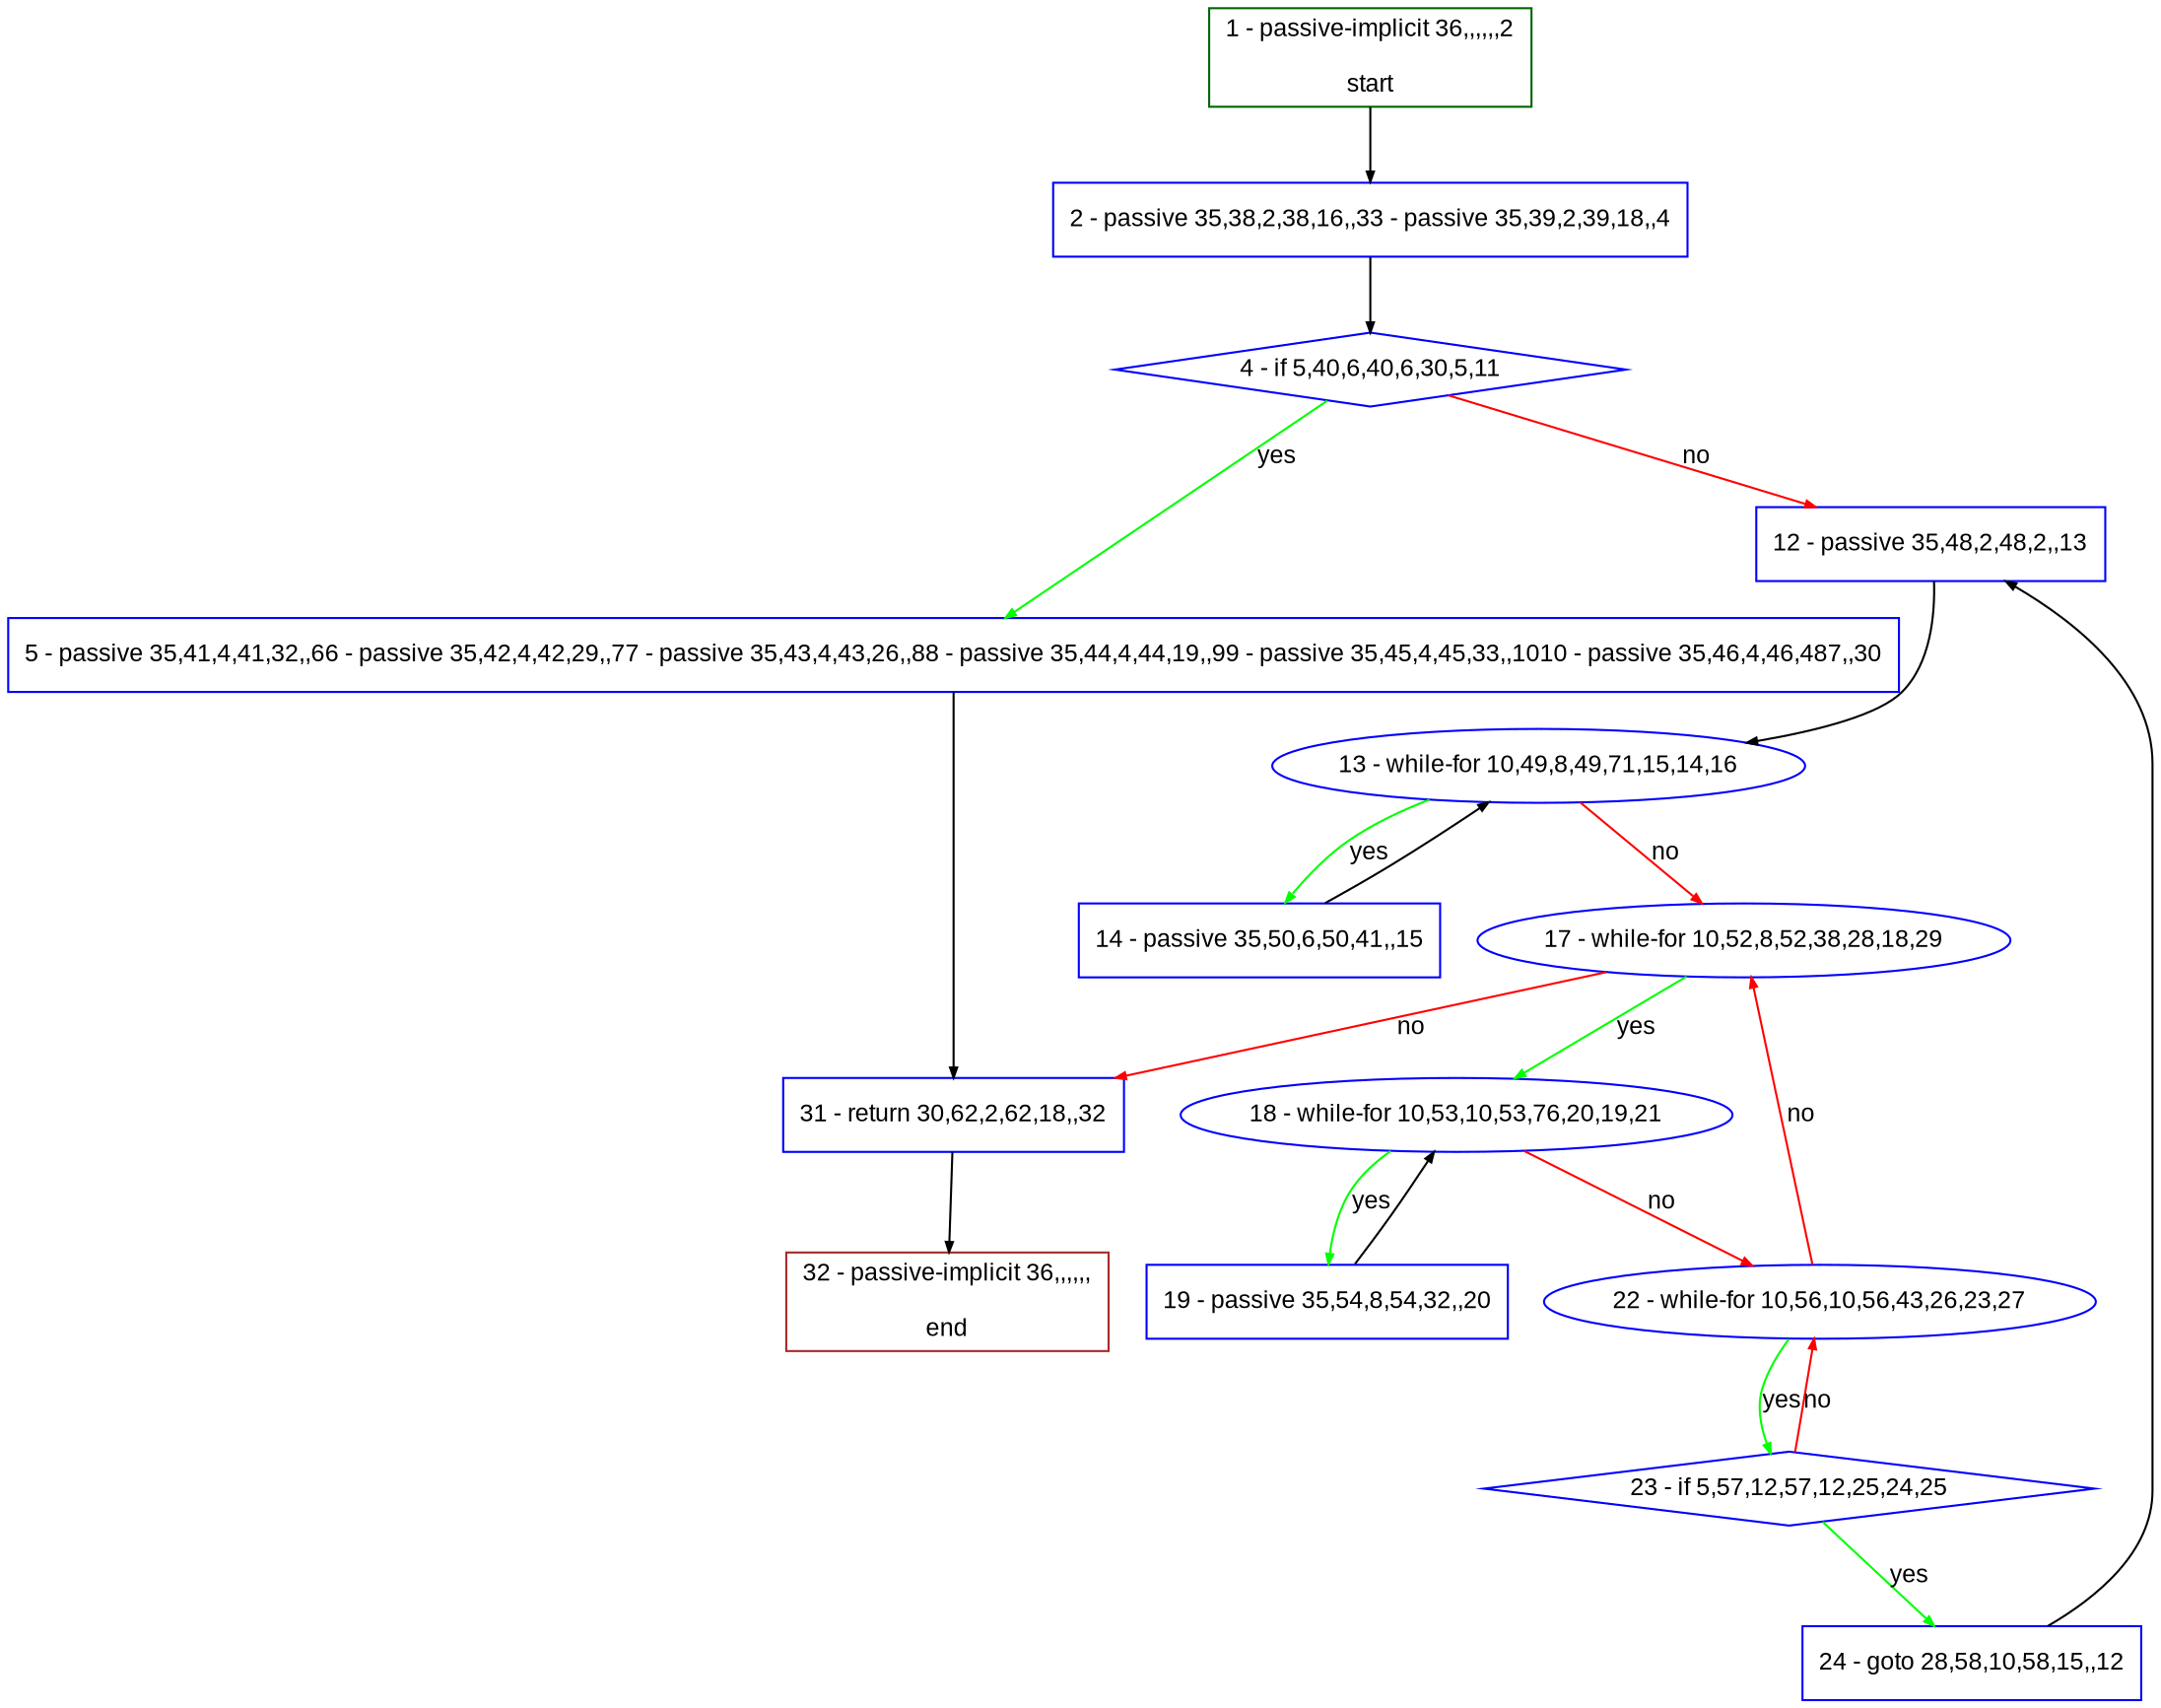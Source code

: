 digraph "" {
  graph [pack="true", label="", fontsize="12", packmode="clust", fontname="Arial", fillcolor="#FFFFCC", bgcolor="white", style="rounded,filled", compound="true"];
  node [node_initialized="no", label="", color="grey", fontsize="12", fillcolor="white", fontname="Arial", style="filled", shape="rectangle", compound="true", fixedsize="false"];
  edge [fontcolor="black", arrowhead="normal", arrowtail="none", arrowsize="0.5", ltail="", label="", color="black", fontsize="12", lhead="", fontname="Arial", dir="forward", compound="true"];
  __N1 [label="2 - passive 35,38,2,38,16,,33 - passive 35,39,2,39,18,,4", color="#0000ff", fillcolor="#ffffff", style="filled", shape="box"];
  __N2 [label="1 - passive-implicit 36,,,,,,2\n\nstart", color="#006400", fillcolor="#ffffff", style="filled", shape="box"];
  __N3 [label="4 - if 5,40,6,40,6,30,5,11", color="#0000ff", fillcolor="#ffffff", style="filled", shape="diamond"];
  __N4 [label="5 - passive 35,41,4,41,32,,66 - passive 35,42,4,42,29,,77 - passive 35,43,4,43,26,,88 - passive 35,44,4,44,19,,99 - passive 35,45,4,45,33,,1010 - passive 35,46,4,46,487,,30", color="#0000ff", fillcolor="#ffffff", style="filled", shape="box"];
  __N5 [label="12 - passive 35,48,2,48,2,,13", color="#0000ff", fillcolor="#ffffff", style="filled", shape="box"];
  __N6 [label="31 - return 30,62,2,62,18,,32", color="#0000ff", fillcolor="#ffffff", style="filled", shape="box"];
  __N7 [label="13 - while-for 10,49,8,49,71,15,14,16", color="#0000ff", fillcolor="#ffffff", style="filled", shape="oval"];
  __N8 [label="14 - passive 35,50,6,50,41,,15", color="#0000ff", fillcolor="#ffffff", style="filled", shape="box"];
  __N9 [label="17 - while-for 10,52,8,52,38,28,18,29", color="#0000ff", fillcolor="#ffffff", style="filled", shape="oval"];
  __N10 [label="18 - while-for 10,53,10,53,76,20,19,21", color="#0000ff", fillcolor="#ffffff", style="filled", shape="oval"];
  __N11 [label="19 - passive 35,54,8,54,32,,20", color="#0000ff", fillcolor="#ffffff", style="filled", shape="box"];
  __N12 [label="22 - while-for 10,56,10,56,43,26,23,27", color="#0000ff", fillcolor="#ffffff", style="filled", shape="oval"];
  __N13 [label="23 - if 5,57,12,57,12,25,24,25", color="#0000ff", fillcolor="#ffffff", style="filled", shape="diamond"];
  __N14 [label="24 - goto 28,58,10,58,15,,12", color="#0000ff", fillcolor="#ffffff", style="filled", shape="box"];
  __N15 [label="32 - passive-implicit 36,,,,,,\n\nend", color="#a52a2a", fillcolor="#ffffff", style="filled", shape="box"];
  __N2 -> __N1 [arrowhead="normal", arrowtail="none", color="#000000", label="", dir="forward"];
  __N1 -> __N3 [arrowhead="normal", arrowtail="none", color="#000000", label="", dir="forward"];
  __N3 -> __N4 [arrowhead="normal", arrowtail="none", color="#00ff00", label="yes", dir="forward"];
  __N3 -> __N5 [arrowhead="normal", arrowtail="none", color="#ff0000", label="no", dir="forward"];
  __N4 -> __N6 [arrowhead="normal", arrowtail="none", color="#000000", label="", dir="forward"];
  __N5 -> __N7 [arrowhead="normal", arrowtail="none", color="#000000", label="", dir="forward"];
  __N7 -> __N8 [arrowhead="normal", arrowtail="none", color="#00ff00", label="yes", dir="forward"];
  __N8 -> __N7 [arrowhead="normal", arrowtail="none", color="#000000", label="", dir="forward"];
  __N7 -> __N9 [arrowhead="normal", arrowtail="none", color="#ff0000", label="no", dir="forward"];
  __N9 -> __N10 [arrowhead="normal", arrowtail="none", color="#00ff00", label="yes", dir="forward"];
  __N9 -> __N6 [arrowhead="normal", arrowtail="none", color="#ff0000", label="no", dir="forward"];
  __N10 -> __N11 [arrowhead="normal", arrowtail="none", color="#00ff00", label="yes", dir="forward"];
  __N11 -> __N10 [arrowhead="normal", arrowtail="none", color="#000000", label="", dir="forward"];
  __N10 -> __N12 [arrowhead="normal", arrowtail="none", color="#ff0000", label="no", dir="forward"];
  __N12 -> __N9 [arrowhead="normal", arrowtail="none", color="#ff0000", label="no", dir="forward"];
  __N12 -> __N13 [arrowhead="normal", arrowtail="none", color="#00ff00", label="yes", dir="forward"];
  __N13 -> __N12 [arrowhead="normal", arrowtail="none", color="#ff0000", label="no", dir="forward"];
  __N13 -> __N14 [arrowhead="normal", arrowtail="none", color="#00ff00", label="yes", dir="forward"];
  __N14 -> __N5 [arrowhead="normal", arrowtail="none", color="#000000", label="", dir="forward"];
  __N6 -> __N15 [arrowhead="normal", arrowtail="none", color="#000000", label="", dir="forward"];
}
